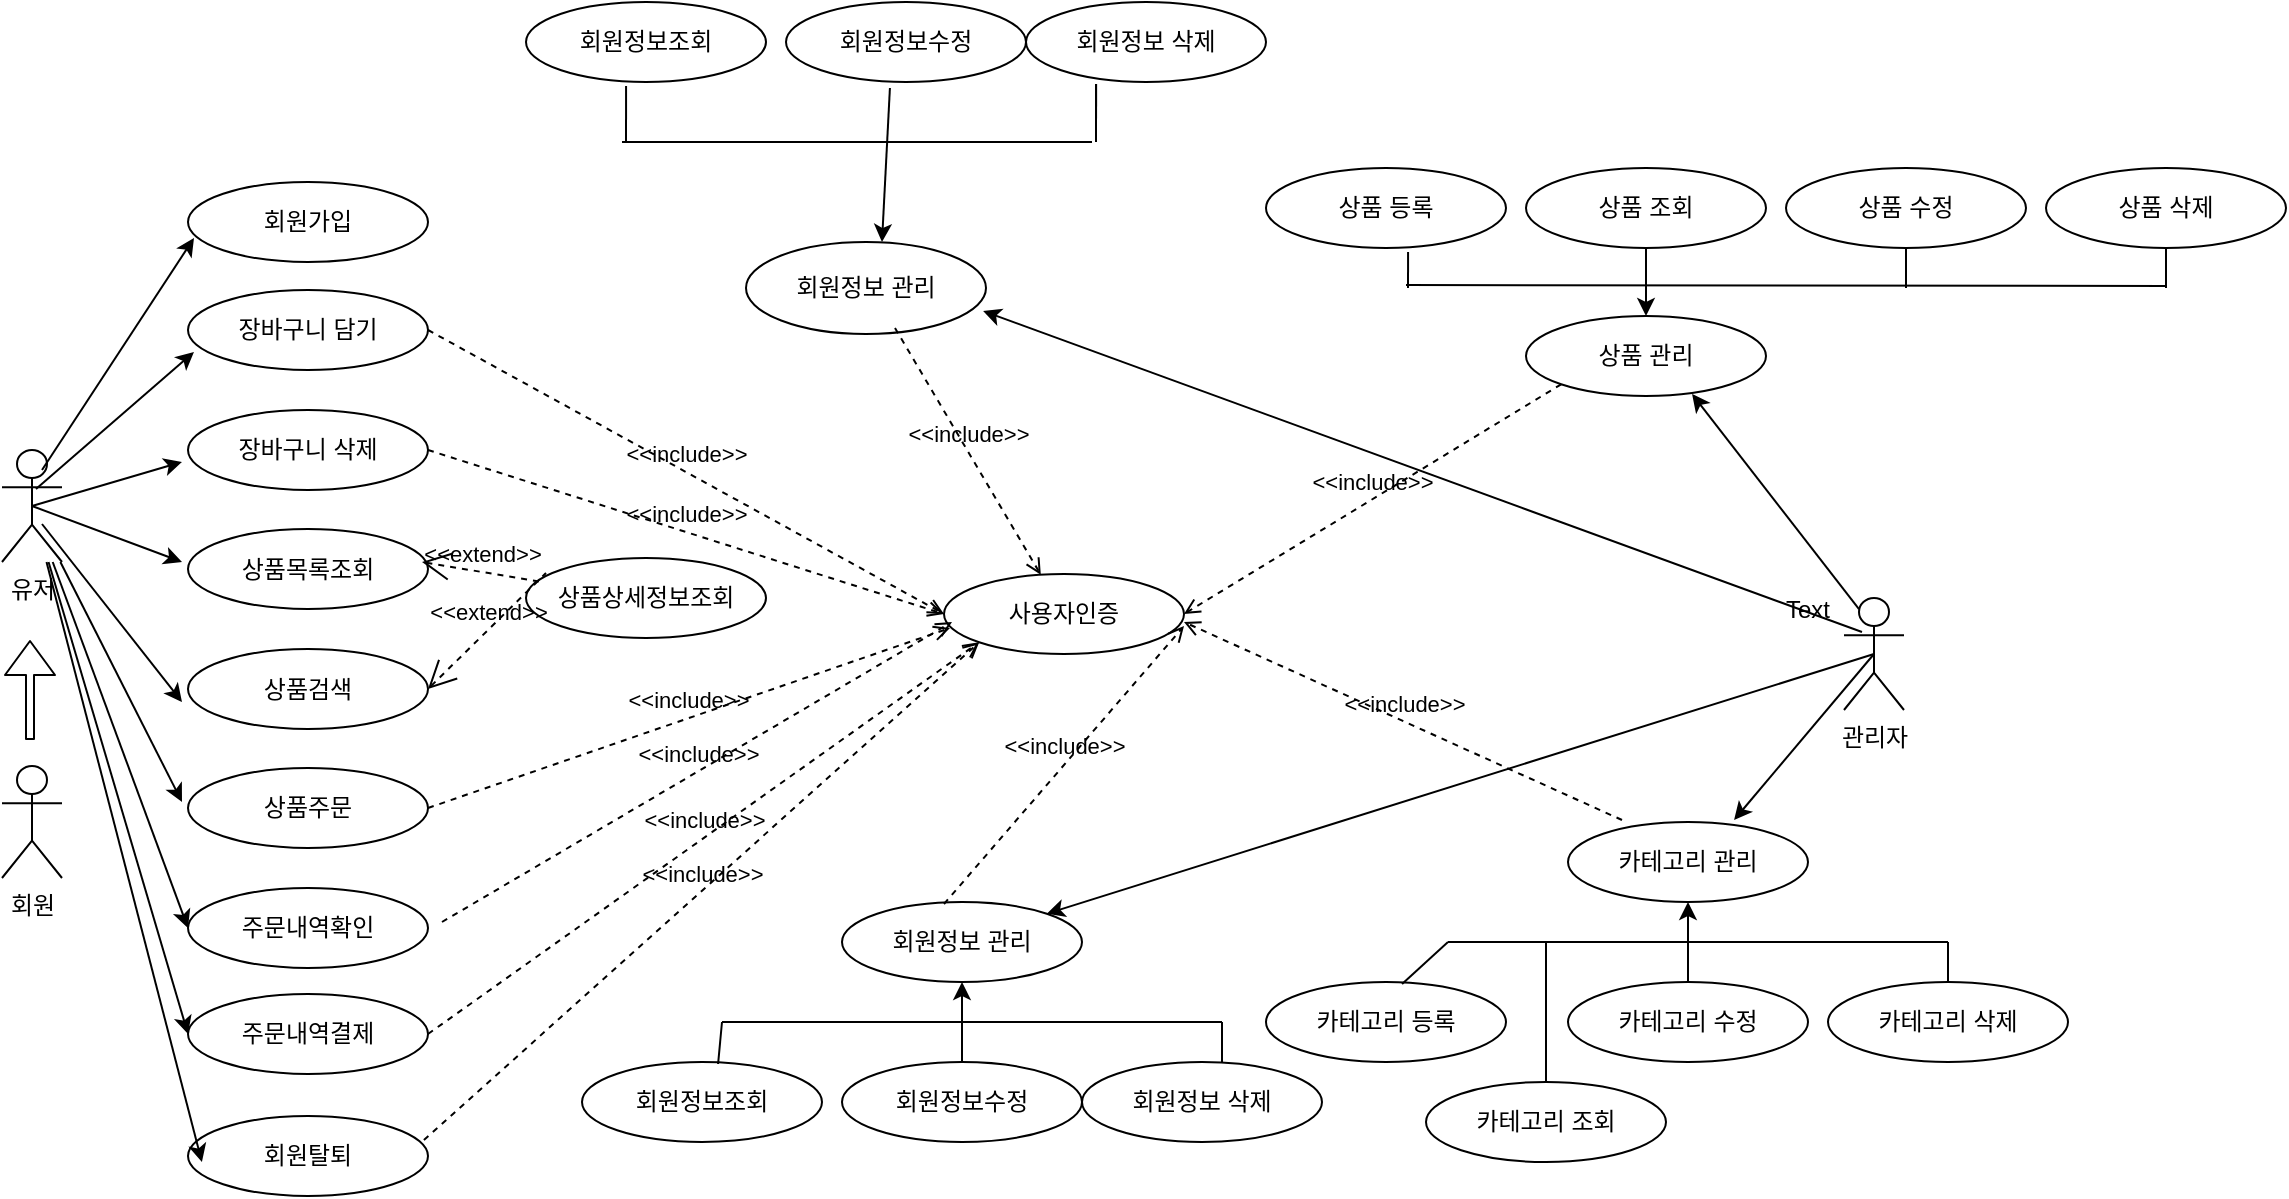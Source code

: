 <mxfile version="10.8.4" type="device"><diagram id="jnTgWPT2O8WCQgj9PbRx" name="Page-1"><mxGraphModel dx="1394" dy="796" grid="1" gridSize="10" guides="1" tooltips="1" connect="1" arrows="1" fold="1" page="1" pageScale="1" pageWidth="850" pageHeight="1100" math="0" shadow="0"><root><mxCell id="0"/><mxCell id="1" parent="0"/><mxCell id="CgVXIttBMHWgcRP3YJRy-3" value="회원" style="shape=umlActor;verticalLabelPosition=bottom;labelBackgroundColor=#ffffff;verticalAlign=top;html=1;outlineConnect=0;" vertex="1" parent="1"><mxGeometry x="30" y="512" width="30" height="56" as="geometry"/></mxCell><mxCell id="CgVXIttBMHWgcRP3YJRy-98" value="유저&lt;br&gt;" style="shape=umlActor;verticalLabelPosition=bottom;labelBackgroundColor=#ffffff;verticalAlign=top;html=1;outlineConnect=0;" vertex="1" parent="1"><mxGeometry x="30" y="354" width="30" height="56" as="geometry"/></mxCell><mxCell id="CgVXIttBMHWgcRP3YJRy-6" value="회원가입" style="ellipse;whiteSpace=wrap;html=1;" vertex="1" parent="1"><mxGeometry x="123" y="220" width="120" height="40" as="geometry"/></mxCell><mxCell id="CgVXIttBMHWgcRP3YJRy-12" value="장바구니 담기" style="ellipse;whiteSpace=wrap;html=1;" vertex="1" parent="1"><mxGeometry x="123" y="274" width="120" height="40" as="geometry"/></mxCell><mxCell id="CgVXIttBMHWgcRP3YJRy-13" value="장바구니 삭제" style="ellipse;whiteSpace=wrap;html=1;" vertex="1" parent="1"><mxGeometry x="123" y="334" width="120" height="40" as="geometry"/></mxCell><mxCell id="CgVXIttBMHWgcRP3YJRy-14" value="상품주문" style="ellipse;whiteSpace=wrap;html=1;" vertex="1" parent="1"><mxGeometry x="123" y="513" width="120" height="40" as="geometry"/></mxCell><mxCell id="CgVXIttBMHWgcRP3YJRy-15" value="주문내역확인" style="ellipse;whiteSpace=wrap;html=1;" vertex="1" parent="1"><mxGeometry x="123" y="573" width="120" height="40" as="geometry"/></mxCell><mxCell id="CgVXIttBMHWgcRP3YJRy-17" value="관리자&lt;br&gt;&lt;br&gt;" style="shape=umlActor;verticalLabelPosition=bottom;labelBackgroundColor=#ffffff;verticalAlign=top;html=1;outlineConnect=0;" vertex="1" parent="1"><mxGeometry x="951" y="428" width="30" height="56" as="geometry"/></mxCell><mxCell id="CgVXIttBMHWgcRP3YJRy-18" value="사용자인증" style="ellipse;whiteSpace=wrap;html=1;" vertex="1" parent="1"><mxGeometry x="501" y="416" width="120" height="40" as="geometry"/></mxCell><mxCell id="CgVXIttBMHWgcRP3YJRy-19" value="회원정보 관리" style="ellipse;whiteSpace=wrap;html=1;" vertex="1" parent="1"><mxGeometry x="450" y="580" width="120" height="40" as="geometry"/></mxCell><mxCell id="CgVXIttBMHWgcRP3YJRy-20" value="회원정보조회" style="ellipse;whiteSpace=wrap;html=1;" vertex="1" parent="1"><mxGeometry x="320" y="660" width="120" height="40" as="geometry"/></mxCell><mxCell id="CgVXIttBMHWgcRP3YJRy-21" value="회원정보수정" style="ellipse;whiteSpace=wrap;html=1;" vertex="1" parent="1"><mxGeometry x="450" y="660" width="120" height="40" as="geometry"/></mxCell><mxCell id="CgVXIttBMHWgcRP3YJRy-22" value="회원정보 삭제" style="ellipse;whiteSpace=wrap;html=1;" vertex="1" parent="1"><mxGeometry x="570" y="660" width="120" height="40" as="geometry"/></mxCell><mxCell id="CgVXIttBMHWgcRP3YJRy-23" value="" style="endArrow=classic;html=1;entryX=0.5;entryY=1;entryDx=0;entryDy=0;exitX=0.5;exitY=0;exitDx=0;exitDy=0;" edge="1" parent="1" source="CgVXIttBMHWgcRP3YJRy-21" target="CgVXIttBMHWgcRP3YJRy-19"><mxGeometry width="50" height="50" relative="1" as="geometry"><mxPoint x="500" y="645" as="sourcePoint"/><mxPoint x="550" y="595" as="targetPoint"/></mxGeometry></mxCell><mxCell id="CgVXIttBMHWgcRP3YJRy-24" value="" style="endArrow=none;html=1;" edge="1" parent="1"><mxGeometry width="50" height="50" relative="1" as="geometry"><mxPoint x="390" y="640" as="sourcePoint"/><mxPoint x="640" y="640" as="targetPoint"/></mxGeometry></mxCell><mxCell id="CgVXIttBMHWgcRP3YJRy-25" value="" style="endArrow=none;html=1;exitX=0.567;exitY=0.025;exitDx=0;exitDy=0;exitPerimeter=0;" edge="1" parent="1" source="CgVXIttBMHWgcRP3YJRy-20"><mxGeometry width="50" height="50" relative="1" as="geometry"><mxPoint x="380" y="656" as="sourcePoint"/><mxPoint x="390" y="640" as="targetPoint"/></mxGeometry></mxCell><mxCell id="CgVXIttBMHWgcRP3YJRy-27" value="" style="endArrow=none;html=1;exitX=0.5;exitY=0;exitDx=0;exitDy=0;" edge="1" parent="1"><mxGeometry width="50" height="50" relative="1" as="geometry"><mxPoint x="640" y="660" as="sourcePoint"/><mxPoint x="640" y="640" as="targetPoint"/></mxGeometry></mxCell><mxCell id="CgVXIttBMHWgcRP3YJRy-28" value="" style="endArrow=classic;html=1;entryX=1;entryY=0;entryDx=0;entryDy=0;exitX=0.5;exitY=0.5;exitDx=0;exitDy=0;exitPerimeter=0;" edge="1" parent="1" source="CgVXIttBMHWgcRP3YJRy-17" target="CgVXIttBMHWgcRP3YJRy-19"><mxGeometry width="50" height="50" relative="1" as="geometry"><mxPoint x="951" y="460" as="sourcePoint"/><mxPoint x="861" y="454" as="targetPoint"/></mxGeometry></mxCell><mxCell id="CgVXIttBMHWgcRP3YJRy-30" value="&amp;lt;&amp;lt;include&amp;gt;&amp;gt;" style="edgeStyle=none;html=1;endArrow=open;verticalAlign=bottom;dashed=1;labelBackgroundColor=none;entryX=1;entryY=0.65;entryDx=0;entryDy=0;entryPerimeter=0;exitX=0.425;exitY=0.025;exitDx=0;exitDy=0;exitPerimeter=0;" edge="1" parent="1" source="CgVXIttBMHWgcRP3YJRy-19" target="CgVXIttBMHWgcRP3YJRy-18"><mxGeometry width="160" relative="1" as="geometry"><mxPoint x="751" y="549.5" as="sourcePoint"/><mxPoint x="911" y="549.5" as="targetPoint"/></mxGeometry></mxCell><mxCell id="CgVXIttBMHWgcRP3YJRy-32" value="상품 관리" style="ellipse;whiteSpace=wrap;html=1;" vertex="1" parent="1"><mxGeometry x="792" y="287" width="120" height="40" as="geometry"/></mxCell><mxCell id="CgVXIttBMHWgcRP3YJRy-33" value="상품 등록" style="ellipse;whiteSpace=wrap;html=1;" vertex="1" parent="1"><mxGeometry x="662" y="213" width="120" height="40" as="geometry"/></mxCell><mxCell id="CgVXIttBMHWgcRP3YJRy-34" value="상품 조회" style="ellipse;whiteSpace=wrap;html=1;" vertex="1" parent="1"><mxGeometry x="792" y="213" width="120" height="40" as="geometry"/></mxCell><mxCell id="CgVXIttBMHWgcRP3YJRy-35" value="상품 수정" style="ellipse;whiteSpace=wrap;html=1;" vertex="1" parent="1"><mxGeometry x="922" y="213" width="120" height="40" as="geometry"/></mxCell><mxCell id="CgVXIttBMHWgcRP3YJRy-36" value="" style="endArrow=classic;html=1;entryX=0.5;entryY=0;entryDx=0;entryDy=0;" edge="1" parent="1" target="CgVXIttBMHWgcRP3YJRy-32"><mxGeometry width="50" height="50" relative="1" as="geometry"><mxPoint x="852" y="253" as="sourcePoint"/><mxPoint x="852" y="173" as="targetPoint"/></mxGeometry></mxCell><mxCell id="CgVXIttBMHWgcRP3YJRy-37" value="" style="endArrow=none;html=1;" edge="1" parent="1"><mxGeometry width="50" height="50" relative="1" as="geometry"><mxPoint x="732" y="271.5" as="sourcePoint"/><mxPoint x="1112" y="272" as="targetPoint"/></mxGeometry></mxCell><mxCell id="CgVXIttBMHWgcRP3YJRy-40" value="" style="endArrow=none;html=1;" edge="1" parent="1"><mxGeometry width="50" height="50" relative="1" as="geometry"><mxPoint x="982" y="273" as="sourcePoint"/><mxPoint x="982" y="253" as="targetPoint"/></mxGeometry></mxCell><mxCell id="CgVXIttBMHWgcRP3YJRy-41" value="" style="endArrow=none;html=1;entryX=0.592;entryY=1.05;entryDx=0;entryDy=0;entryPerimeter=0;" edge="1" parent="1" target="CgVXIttBMHWgcRP3YJRy-33"><mxGeometry width="50" height="50" relative="1" as="geometry"><mxPoint x="733" y="273" as="sourcePoint"/><mxPoint x="992" y="263" as="targetPoint"/></mxGeometry></mxCell><mxCell id="CgVXIttBMHWgcRP3YJRy-42" value="" style="endArrow=classic;html=1;entryX=0.692;entryY=0.975;entryDx=0;entryDy=0;entryPerimeter=0;exitX=0.25;exitY=0.1;exitDx=0;exitDy=0;exitPerimeter=0;" edge="1" parent="1" source="CgVXIttBMHWgcRP3YJRy-17" target="CgVXIttBMHWgcRP3YJRy-32"><mxGeometry width="50" height="50" relative="1" as="geometry"><mxPoint x="966" y="374" as="sourcePoint"/><mxPoint x="868" y="450" as="targetPoint"/></mxGeometry></mxCell><mxCell id="CgVXIttBMHWgcRP3YJRy-43" value="&amp;lt;&amp;lt;include&amp;gt;&amp;gt;" style="edgeStyle=none;html=1;endArrow=open;verticalAlign=bottom;dashed=1;labelBackgroundColor=none;entryX=1;entryY=0.5;entryDx=0;entryDy=0;exitX=0;exitY=1;exitDx=0;exitDy=0;" edge="1" parent="1" source="CgVXIttBMHWgcRP3YJRy-32" target="CgVXIttBMHWgcRP3YJRy-18"><mxGeometry width="160" relative="1" as="geometry"><mxPoint x="696" y="320" as="sourcePoint"/><mxPoint x="546" y="274" as="targetPoint"/></mxGeometry></mxCell><mxCell id="CgVXIttBMHWgcRP3YJRy-49" value="카테고리 관리" style="ellipse;whiteSpace=wrap;html=1;" vertex="1" parent="1"><mxGeometry x="813" y="540" width="120" height="40" as="geometry"/></mxCell><mxCell id="CgVXIttBMHWgcRP3YJRy-50" value="카테고리 등록" style="ellipse;whiteSpace=wrap;html=1;" vertex="1" parent="1"><mxGeometry x="662" y="620" width="120" height="40" as="geometry"/></mxCell><mxCell id="CgVXIttBMHWgcRP3YJRy-51" value="카테고리 수정" style="ellipse;whiteSpace=wrap;html=1;" vertex="1" parent="1"><mxGeometry x="813" y="620" width="120" height="40" as="geometry"/></mxCell><mxCell id="CgVXIttBMHWgcRP3YJRy-52" value="카테고리 삭제" style="ellipse;whiteSpace=wrap;html=1;" vertex="1" parent="1"><mxGeometry x="943" y="620" width="120" height="40" as="geometry"/></mxCell><mxCell id="CgVXIttBMHWgcRP3YJRy-53" value="" style="endArrow=classic;html=1;entryX=0.5;entryY=1;entryDx=0;entryDy=0;exitX=0.5;exitY=0;exitDx=0;exitDy=0;" edge="1" parent="1" source="CgVXIttBMHWgcRP3YJRy-51" target="CgVXIttBMHWgcRP3YJRy-49"><mxGeometry width="50" height="50" relative="1" as="geometry"><mxPoint x="863" y="605" as="sourcePoint"/><mxPoint x="913" y="555" as="targetPoint"/></mxGeometry></mxCell><mxCell id="CgVXIttBMHWgcRP3YJRy-54" value="" style="endArrow=none;html=1;" edge="1" parent="1"><mxGeometry width="50" height="50" relative="1" as="geometry"><mxPoint x="753" y="600" as="sourcePoint"/><mxPoint x="1003" y="600" as="targetPoint"/></mxGeometry></mxCell><mxCell id="CgVXIttBMHWgcRP3YJRy-55" value="" style="endArrow=none;html=1;exitX=0.567;exitY=0.025;exitDx=0;exitDy=0;exitPerimeter=0;" edge="1" parent="1" source="CgVXIttBMHWgcRP3YJRy-50"><mxGeometry width="50" height="50" relative="1" as="geometry"><mxPoint x="743" y="616" as="sourcePoint"/><mxPoint x="753" y="600" as="targetPoint"/></mxGeometry></mxCell><mxCell id="CgVXIttBMHWgcRP3YJRy-56" value="" style="endArrow=none;html=1;exitX=0.5;exitY=0;exitDx=0;exitDy=0;" edge="1" parent="1" source="CgVXIttBMHWgcRP3YJRy-52"><mxGeometry width="50" height="50" relative="1" as="geometry"><mxPoint x="953" y="645" as="sourcePoint"/><mxPoint x="1003" y="600" as="targetPoint"/></mxGeometry></mxCell><mxCell id="CgVXIttBMHWgcRP3YJRy-57" value="상품 삭제" style="ellipse;whiteSpace=wrap;html=1;" vertex="1" parent="1"><mxGeometry x="1052" y="213" width="120" height="40" as="geometry"/></mxCell><mxCell id="CgVXIttBMHWgcRP3YJRy-58" value="" style="endArrow=none;html=1;exitX=0.5;exitY=1;exitDx=0;exitDy=0;" edge="1" parent="1" source="CgVXIttBMHWgcRP3YJRy-57"><mxGeometry width="50" height="50" relative="1" as="geometry"><mxPoint x="992" y="283" as="sourcePoint"/><mxPoint x="1112" y="273" as="targetPoint"/></mxGeometry></mxCell><mxCell id="CgVXIttBMHWgcRP3YJRy-59" value="카테고리 조회" style="ellipse;whiteSpace=wrap;html=1;" vertex="1" parent="1"><mxGeometry x="742" y="670" width="120" height="40" as="geometry"/></mxCell><mxCell id="CgVXIttBMHWgcRP3YJRy-60" value="" style="endArrow=none;html=1;exitX=0.5;exitY=0;exitDx=0;exitDy=0;" edge="1" parent="1" source="CgVXIttBMHWgcRP3YJRy-59"><mxGeometry width="50" height="50" relative="1" as="geometry"><mxPoint x="761" y="631" as="sourcePoint"/><mxPoint x="802" y="600" as="targetPoint"/></mxGeometry></mxCell><mxCell id="CgVXIttBMHWgcRP3YJRy-61" value="" style="endArrow=classic;html=1;entryX=0.692;entryY=-0.025;entryDx=0;entryDy=0;exitX=0.5;exitY=0.5;exitDx=0;exitDy=0;exitPerimeter=0;entryPerimeter=0;" edge="1" parent="1" source="CgVXIttBMHWgcRP3YJRy-17" target="CgVXIttBMHWgcRP3YJRy-49"><mxGeometry width="50" height="50" relative="1" as="geometry"><mxPoint x="961" y="470" as="sourcePoint"/><mxPoint x="570" y="596" as="targetPoint"/></mxGeometry></mxCell><mxCell id="CgVXIttBMHWgcRP3YJRy-62" value="&amp;lt;&amp;lt;include&amp;gt;&amp;gt;" style="edgeStyle=none;html=1;endArrow=open;verticalAlign=bottom;dashed=1;labelBackgroundColor=none;exitX=0.225;exitY=-0.025;exitDx=0;exitDy=0;exitPerimeter=0;" edge="1" parent="1" source="CgVXIttBMHWgcRP3YJRy-49"><mxGeometry width="160" relative="1" as="geometry"><mxPoint x="851" y="553" as="sourcePoint"/><mxPoint x="621" y="440" as="targetPoint"/></mxGeometry></mxCell><mxCell id="CgVXIttBMHWgcRP3YJRy-63" value="회원정보 관리" style="ellipse;whiteSpace=wrap;html=1;" vertex="1" parent="1"><mxGeometry x="402" y="250" width="120" height="46" as="geometry"/></mxCell><mxCell id="CgVXIttBMHWgcRP3YJRy-64" value="회원정보조회" style="ellipse;whiteSpace=wrap;html=1;" vertex="1" parent="1"><mxGeometry x="292" y="130" width="120" height="40" as="geometry"/></mxCell><mxCell id="CgVXIttBMHWgcRP3YJRy-65" value="회원정보수정" style="ellipse;whiteSpace=wrap;html=1;" vertex="1" parent="1"><mxGeometry x="422" y="130" width="120" height="40" as="geometry"/></mxCell><mxCell id="CgVXIttBMHWgcRP3YJRy-66" value="회원정보 삭제" style="ellipse;whiteSpace=wrap;html=1;" vertex="1" parent="1"><mxGeometry x="542" y="130" width="120" height="40" as="geometry"/></mxCell><mxCell id="CgVXIttBMHWgcRP3YJRy-67" value="" style="endArrow=classic;html=1;exitX=0.433;exitY=1.075;exitDx=0;exitDy=0;exitPerimeter=0;" edge="1" parent="1" source="CgVXIttBMHWgcRP3YJRy-65"><mxGeometry width="50" height="50" relative="1" as="geometry"><mxPoint x="431" y="285" as="sourcePoint"/><mxPoint x="470" y="250" as="targetPoint"/></mxGeometry></mxCell><mxCell id="CgVXIttBMHWgcRP3YJRy-68" value="" style="endArrow=none;html=1;" edge="1" parent="1"><mxGeometry width="50" height="50" relative="1" as="geometry"><mxPoint x="340" y="200" as="sourcePoint"/><mxPoint x="575" y="200" as="targetPoint"/></mxGeometry></mxCell><mxCell id="CgVXIttBMHWgcRP3YJRy-69" value="" style="endArrow=none;html=1;exitX=0.417;exitY=1.05;exitDx=0;exitDy=0;exitPerimeter=0;" edge="1" parent="1" source="CgVXIttBMHWgcRP3YJRy-64"><mxGeometry width="50" height="50" relative="1" as="geometry"><mxPoint x="311" y="296" as="sourcePoint"/><mxPoint x="342" y="200" as="targetPoint"/></mxGeometry></mxCell><mxCell id="CgVXIttBMHWgcRP3YJRy-70" value="" style="endArrow=none;html=1;exitX=0.292;exitY=1.025;exitDx=0;exitDy=0;exitPerimeter=0;" edge="1" parent="1" source="CgVXIttBMHWgcRP3YJRy-66"><mxGeometry width="50" height="50" relative="1" as="geometry"><mxPoint x="571" y="300" as="sourcePoint"/><mxPoint x="577" y="190" as="targetPoint"/></mxGeometry></mxCell><mxCell id="CgVXIttBMHWgcRP3YJRy-71" value="" style="endArrow=none;html=1;exitX=0.292;exitY=1.025;exitDx=0;exitDy=0;exitPerimeter=0;" edge="1" parent="1" source="CgVXIttBMHWgcRP3YJRy-66"><mxGeometry width="50" height="50" relative="1" as="geometry"><mxPoint x="577" y="171" as="sourcePoint"/><mxPoint x="577" y="200" as="targetPoint"/></mxGeometry></mxCell><mxCell id="CgVXIttBMHWgcRP3YJRy-74" value="&amp;lt;&amp;lt;include&amp;gt;&amp;gt;" style="edgeStyle=none;html=1;endArrow=open;verticalAlign=bottom;dashed=1;labelBackgroundColor=none;" edge="1" parent="1" target="CgVXIttBMHWgcRP3YJRy-18"><mxGeometry width="160" relative="1" as="geometry"><mxPoint x="476.5" y="293" as="sourcePoint"/><mxPoint x="401.5" y="415.5" as="targetPoint"/></mxGeometry></mxCell><mxCell id="CgVXIttBMHWgcRP3YJRy-75" value="" style="endArrow=classic;html=1;entryX=0.988;entryY=0.75;entryDx=0;entryDy=0;entryPerimeter=0;exitX=0.3;exitY=0.304;exitDx=0;exitDy=0;exitPerimeter=0;" edge="1" parent="1" source="CgVXIttBMHWgcRP3YJRy-17" target="CgVXIttBMHWgcRP3YJRy-63"><mxGeometry width="50" height="50" relative="1" as="geometry"><mxPoint x="951" y="445" as="sourcePoint"/><mxPoint x="755" y="334" as="targetPoint"/></mxGeometry></mxCell><mxCell id="CgVXIttBMHWgcRP3YJRy-89" value="" style="endArrow=classic;html=1;entryX=0.025;entryY=0.7;entryDx=0;entryDy=0;entryPerimeter=0;" edge="1" parent="1" target="CgVXIttBMHWgcRP3YJRy-6"><mxGeometry width="50" height="50" relative="1" as="geometry"><mxPoint x="50" y="364" as="sourcePoint"/><mxPoint x="100" y="314" as="targetPoint"/></mxGeometry></mxCell><mxCell id="CgVXIttBMHWgcRP3YJRy-94" value="Text" style="text;html=1;resizable=0;points=[];autosize=1;align=left;verticalAlign=top;spacingTop=-4;" vertex="1" parent="1"><mxGeometry x="920" y="424" width="40" height="20" as="geometry"/></mxCell><mxCell id="CgVXIttBMHWgcRP3YJRy-105" value="" style="shape=flexArrow;endArrow=classic;html=1;width=4;endSize=5.33;" edge="1" parent="1"><mxGeometry width="50" height="50" relative="1" as="geometry"><mxPoint x="44" y="499" as="sourcePoint"/><mxPoint x="44" y="449" as="targetPoint"/></mxGeometry></mxCell><mxCell id="CgVXIttBMHWgcRP3YJRy-106" value="주문내역결제" style="ellipse;whiteSpace=wrap;html=1;" vertex="1" parent="1"><mxGeometry x="123" y="626" width="120" height="40" as="geometry"/></mxCell><mxCell id="CgVXIttBMHWgcRP3YJRy-107" value="회원탈퇴" style="ellipse;whiteSpace=wrap;html=1;" vertex="1" parent="1"><mxGeometry x="123" y="687" width="120" height="40" as="geometry"/></mxCell><mxCell id="CgVXIttBMHWgcRP3YJRy-109" value="상품목록조회" style="ellipse;whiteSpace=wrap;html=1;" vertex="1" parent="1"><mxGeometry x="123" y="393.5" width="120" height="40" as="geometry"/></mxCell><mxCell id="CgVXIttBMHWgcRP3YJRy-110" value="상품검색" style="ellipse;whiteSpace=wrap;html=1;" vertex="1" parent="1"><mxGeometry x="123" y="453.5" width="120" height="40" as="geometry"/></mxCell><mxCell id="CgVXIttBMHWgcRP3YJRy-111" value="" style="endArrow=classic;html=1;entryX=0.025;entryY=0.775;entryDx=0;entryDy=0;entryPerimeter=0;" edge="1" parent="1" target="CgVXIttBMHWgcRP3YJRy-12"><mxGeometry width="50" height="50" relative="1" as="geometry"><mxPoint x="47" y="373.5" as="sourcePoint"/><mxPoint x="123" y="257.5" as="targetPoint"/></mxGeometry></mxCell><mxCell id="CgVXIttBMHWgcRP3YJRy-113" value="" style="endArrow=classic;html=1;exitX=0.5;exitY=0.5;exitDx=0;exitDy=0;exitPerimeter=0;" edge="1" parent="1" source="CgVXIttBMHWgcRP3YJRy-98"><mxGeometry width="50" height="50" relative="1" as="geometry"><mxPoint x="60" y="379" as="sourcePoint"/><mxPoint x="120" y="360" as="targetPoint"/></mxGeometry></mxCell><mxCell id="CgVXIttBMHWgcRP3YJRy-114" value="" style="endArrow=classic;html=1;exitX=0.5;exitY=0.5;exitDx=0;exitDy=0;exitPerimeter=0;" edge="1" parent="1" source="CgVXIttBMHWgcRP3YJRy-98"><mxGeometry width="50" height="50" relative="1" as="geometry"><mxPoint x="60" y="380.5" as="sourcePoint"/><mxPoint x="120" y="410" as="targetPoint"/></mxGeometry></mxCell><mxCell id="CgVXIttBMHWgcRP3YJRy-115" value="" style="endArrow=classic;html=1;" edge="1" parent="1"><mxGeometry width="50" height="50" relative="1" as="geometry"><mxPoint x="50" y="391" as="sourcePoint"/><mxPoint x="120" y="480" as="targetPoint"/></mxGeometry></mxCell><mxCell id="CgVXIttBMHWgcRP3YJRy-116" value="상품상세정보조회" style="ellipse;whiteSpace=wrap;html=1;" vertex="1" parent="1"><mxGeometry x="292" y="408" width="120" height="40" as="geometry"/></mxCell><mxCell id="CgVXIttBMHWgcRP3YJRy-117" value="&amp;lt;&amp;lt;extend&amp;gt;&amp;gt;" style="edgeStyle=none;html=1;startArrow=open;endArrow=none;startSize=12;verticalAlign=bottom;dashed=1;labelBackgroundColor=none;" edge="1" parent="1"><mxGeometry width="160" relative="1" as="geometry"><mxPoint x="240" y="410" as="sourcePoint"/><mxPoint x="300" y="420" as="targetPoint"/></mxGeometry></mxCell><mxCell id="CgVXIttBMHWgcRP3YJRy-118" value="&amp;lt;&amp;lt;extend&amp;gt;&amp;gt;" style="edgeStyle=none;html=1;startArrow=open;endArrow=none;startSize=12;verticalAlign=bottom;dashed=1;labelBackgroundColor=none;exitX=1;exitY=0.5;exitDx=0;exitDy=0;" edge="1" parent="1" source="CgVXIttBMHWgcRP3YJRy-110"><mxGeometry width="160" relative="1" as="geometry"><mxPoint x="242" y="415.5" as="sourcePoint"/><mxPoint x="302" y="415.5" as="targetPoint"/></mxGeometry></mxCell><mxCell id="CgVXIttBMHWgcRP3YJRy-119" value="" style="endArrow=classic;html=1;" edge="1" parent="1" source="CgVXIttBMHWgcRP3YJRy-98"><mxGeometry width="50" height="50" relative="1" as="geometry"><mxPoint x="60" y="401" as="sourcePoint"/><mxPoint x="120" y="530" as="targetPoint"/></mxGeometry></mxCell><mxCell id="CgVXIttBMHWgcRP3YJRy-120" value="" style="endArrow=classic;html=1;entryX=0;entryY=0.5;entryDx=0;entryDy=0;" edge="1" parent="1" source="CgVXIttBMHWgcRP3YJRy-98" target="CgVXIttBMHWgcRP3YJRy-15"><mxGeometry width="50" height="50" relative="1" as="geometry"><mxPoint x="60.189" y="396" as="sourcePoint"/><mxPoint x="121" y="516" as="targetPoint"/></mxGeometry></mxCell><mxCell id="CgVXIttBMHWgcRP3YJRy-121" value="" style="endArrow=classic;html=1;entryX=0;entryY=0.5;entryDx=0;entryDy=0;" edge="1" parent="1" source="CgVXIttBMHWgcRP3YJRy-98" target="CgVXIttBMHWgcRP3YJRy-106"><mxGeometry width="50" height="50" relative="1" as="geometry"><mxPoint x="39.851" y="397" as="sourcePoint"/><mxPoint x="107.5" y="580" as="targetPoint"/></mxGeometry></mxCell><mxCell id="CgVXIttBMHWgcRP3YJRy-122" value="" style="endArrow=classic;html=1;entryX=0.058;entryY=0.575;entryDx=0;entryDy=0;entryPerimeter=0;" edge="1" parent="1" source="CgVXIttBMHWgcRP3YJRy-98" target="CgVXIttBMHWgcRP3YJRy-107"><mxGeometry width="50" height="50" relative="1" as="geometry"><mxPoint x="39.773" y="422" as="sourcePoint"/><mxPoint x="120" y="700" as="targetPoint"/></mxGeometry></mxCell><mxCell id="CgVXIttBMHWgcRP3YJRy-123" value="&amp;lt;&amp;lt;include&amp;gt;&amp;gt;" style="edgeStyle=none;html=1;endArrow=open;verticalAlign=bottom;dashed=1;labelBackgroundColor=none;exitX=0.983;exitY=0.3;exitDx=0;exitDy=0;exitPerimeter=0;entryX=0;entryY=1;entryDx=0;entryDy=0;" edge="1" parent="1" source="CgVXIttBMHWgcRP3YJRy-107" target="CgVXIttBMHWgcRP3YJRy-18"><mxGeometry width="160" relative="1" as="geometry"><mxPoint x="320" y="530" as="sourcePoint"/><mxPoint x="480" y="530" as="targetPoint"/></mxGeometry></mxCell><mxCell id="CgVXIttBMHWgcRP3YJRy-124" value="&amp;lt;&amp;lt;include&amp;gt;&amp;gt;" style="edgeStyle=none;html=1;endArrow=open;verticalAlign=bottom;dashed=1;labelBackgroundColor=none;exitX=1;exitY=0.5;exitDx=0;exitDy=0;entryX=0;entryY=1;entryDx=0;entryDy=0;" edge="1" parent="1" source="CgVXIttBMHWgcRP3YJRy-106" target="CgVXIttBMHWgcRP3YJRy-18"><mxGeometry width="160" relative="1" as="geometry"><mxPoint x="241" y="660" as="sourcePoint"/><mxPoint x="510" y="411" as="targetPoint"/></mxGeometry></mxCell><mxCell id="CgVXIttBMHWgcRP3YJRy-125" value="&amp;lt;&amp;lt;include&amp;gt;&amp;gt;" style="edgeStyle=none;html=1;endArrow=open;verticalAlign=bottom;dashed=1;labelBackgroundColor=none;" edge="1" parent="1"><mxGeometry width="160" relative="1" as="geometry"><mxPoint x="250" y="590" as="sourcePoint"/><mxPoint x="505" y="440" as="targetPoint"/></mxGeometry></mxCell><mxCell id="CgVXIttBMHWgcRP3YJRy-126" value="&amp;lt;&amp;lt;include&amp;gt;&amp;gt;" style="edgeStyle=none;html=1;endArrow=open;verticalAlign=bottom;dashed=1;labelBackgroundColor=none;exitX=1;exitY=0.5;exitDx=0;exitDy=0;entryX=0.025;entryY=0.675;entryDx=0;entryDy=0;entryPerimeter=0;" edge="1" parent="1" source="CgVXIttBMHWgcRP3YJRy-14" target="CgVXIttBMHWgcRP3YJRy-18"><mxGeometry width="160" relative="1" as="geometry"><mxPoint x="251" y="563.5" as="sourcePoint"/><mxPoint x="490" y="440" as="targetPoint"/></mxGeometry></mxCell><mxCell id="CgVXIttBMHWgcRP3YJRy-129" value="&amp;lt;&amp;lt;include&amp;gt;&amp;gt;" style="edgeStyle=none;html=1;endArrow=open;verticalAlign=bottom;dashed=1;labelBackgroundColor=none;exitX=1;exitY=0.5;exitDx=0;exitDy=0;entryX=0;entryY=0.5;entryDx=0;entryDy=0;" edge="1" parent="1" source="CgVXIttBMHWgcRP3YJRy-13" target="CgVXIttBMHWgcRP3YJRy-18"><mxGeometry width="160" relative="1" as="geometry"><mxPoint x="249.5" y="469" as="sourcePoint"/><mxPoint x="510.5" y="379" as="targetPoint"/></mxGeometry></mxCell><mxCell id="CgVXIttBMHWgcRP3YJRy-130" value="&amp;lt;&amp;lt;include&amp;gt;&amp;gt;" style="edgeStyle=none;html=1;endArrow=open;verticalAlign=bottom;dashed=1;labelBackgroundColor=none;exitX=1;exitY=0.5;exitDx=0;exitDy=0;entryX=0;entryY=0.5;entryDx=0;entryDy=0;" edge="1" parent="1" source="CgVXIttBMHWgcRP3YJRy-12" target="CgVXIttBMHWgcRP3YJRy-18"><mxGeometry width="160" relative="1" as="geometry"><mxPoint x="230" y="293" as="sourcePoint"/><mxPoint x="488" y="375" as="targetPoint"/></mxGeometry></mxCell></root></mxGraphModel></diagram></mxfile>